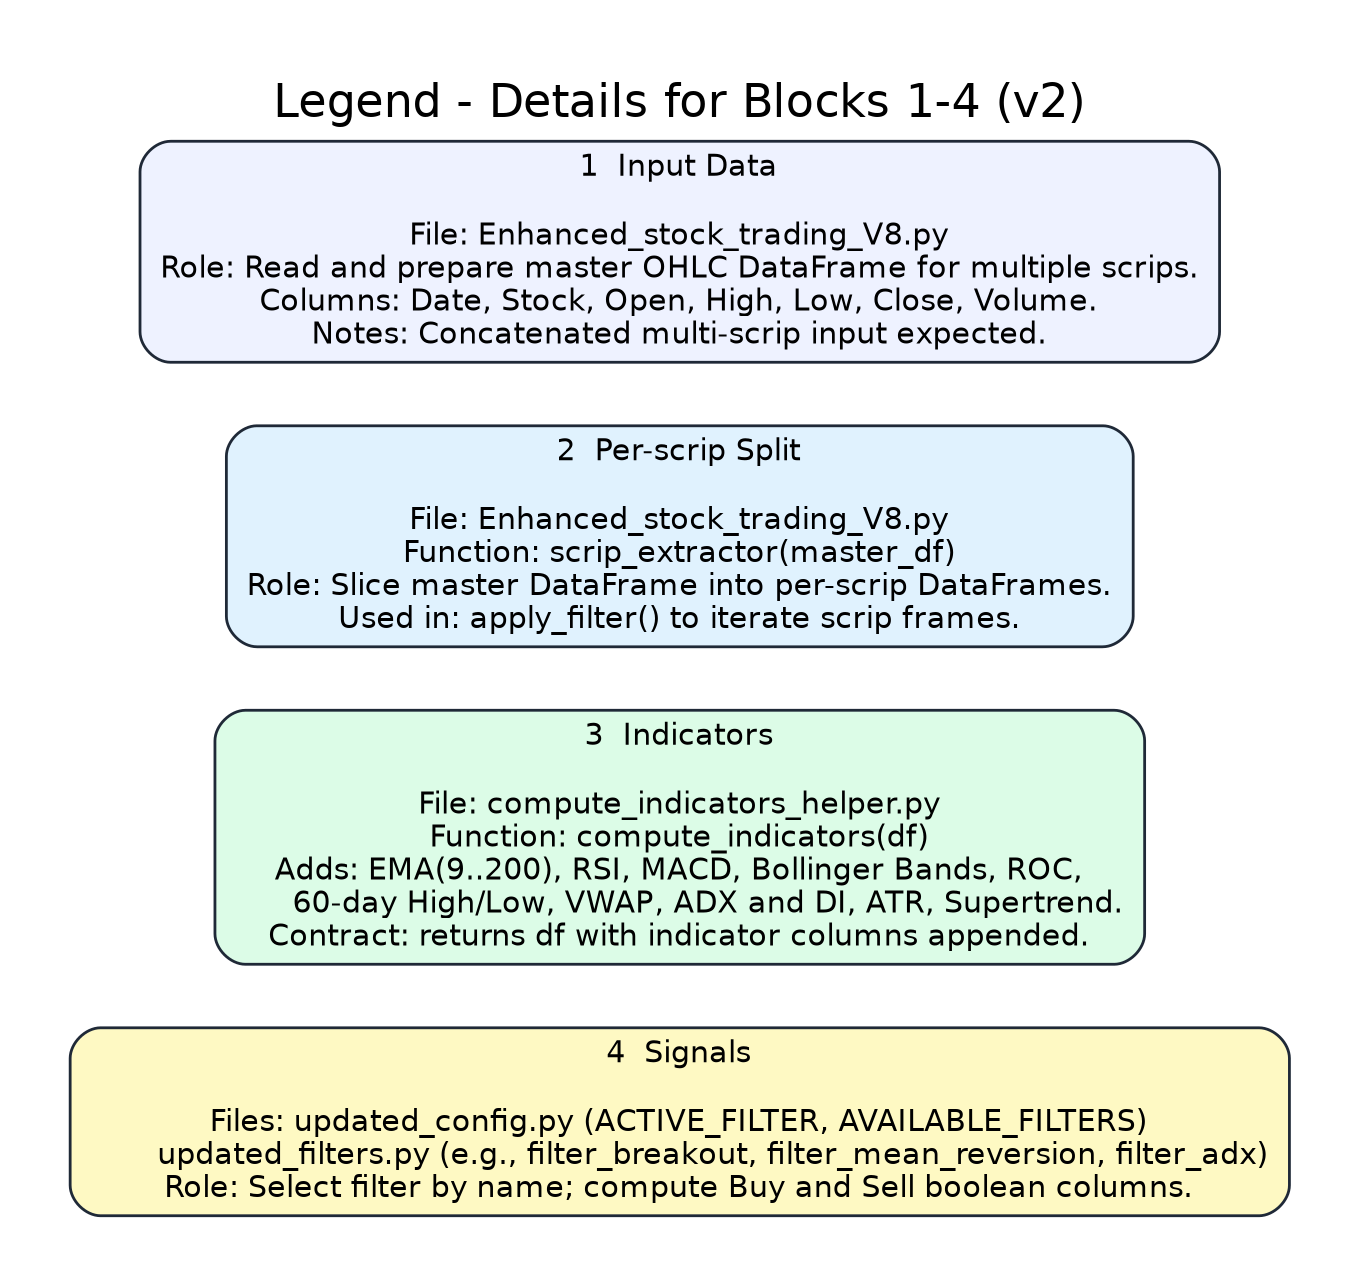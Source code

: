 digraph G {
  graph [
    label="Legend - Details for Blocks 1-4 (v2)",
    labelloc="t",
    fontsize=18,
    fontname="Helvetica",
    bgcolor="white",
    rankdir=TB,
    size="8.27,11.69!",
    ratio=compress,
    margin=0.40,
    nodesep="0.20",
    ranksep="0.35"
  ];

  node [
    shape=box,
    style="rounded,filled",
    fontname="Helvetica",
    fontsize=12,
    color="#1f2937",
    fillcolor="white",
    penwidth=1.1
  ];

  L1 [label="1  Input Data\n\nFile: Enhanced_stock_trading_V8.py\nRole: Read and prepare master OHLC DataFrame for multiple scrips.\nColumns: Date, Stock, Open, High, Low, Close, Volume.\nNotes: Concatenated multi-scrip input expected.", fillcolor="#eef2ff"];

  L2 [label="2  Per-scrip Split\n\nFile: Enhanced_stock_trading_V8.py\nFunction: scrip_extractor(master_df)\nRole: Slice master DataFrame into per-scrip DataFrames.\nUsed in: apply_filter() to iterate scrip frames.", fillcolor="#e0f2fe"];

  L3 [label="3  Indicators\n\nFile: compute_indicators_helper.py\nFunction: compute_indicators(df)\nAdds: EMA(9..200), RSI, MACD, Bollinger Bands, ROC,\n      60-day High/Low, VWAP, ADX and DI, ATR, Supertrend.\nContract: returns df with indicator columns appended.", fillcolor="#dcfce7"];

  L4 [label="4  Signals\n\nFiles: updated_config.py (ACTIVE_FILTER, AVAILABLE_FILTERS)\n       updated_filters.py (e.g., filter_breakout, filter_mean_reversion, filter_adx)\nRole: Select filter by name; compute Buy and Sell boolean columns.", fillcolor="#fef9c3"];

  L1 -> L2 -> L3 -> L4 [style=invis]; // keep vertical order
}
